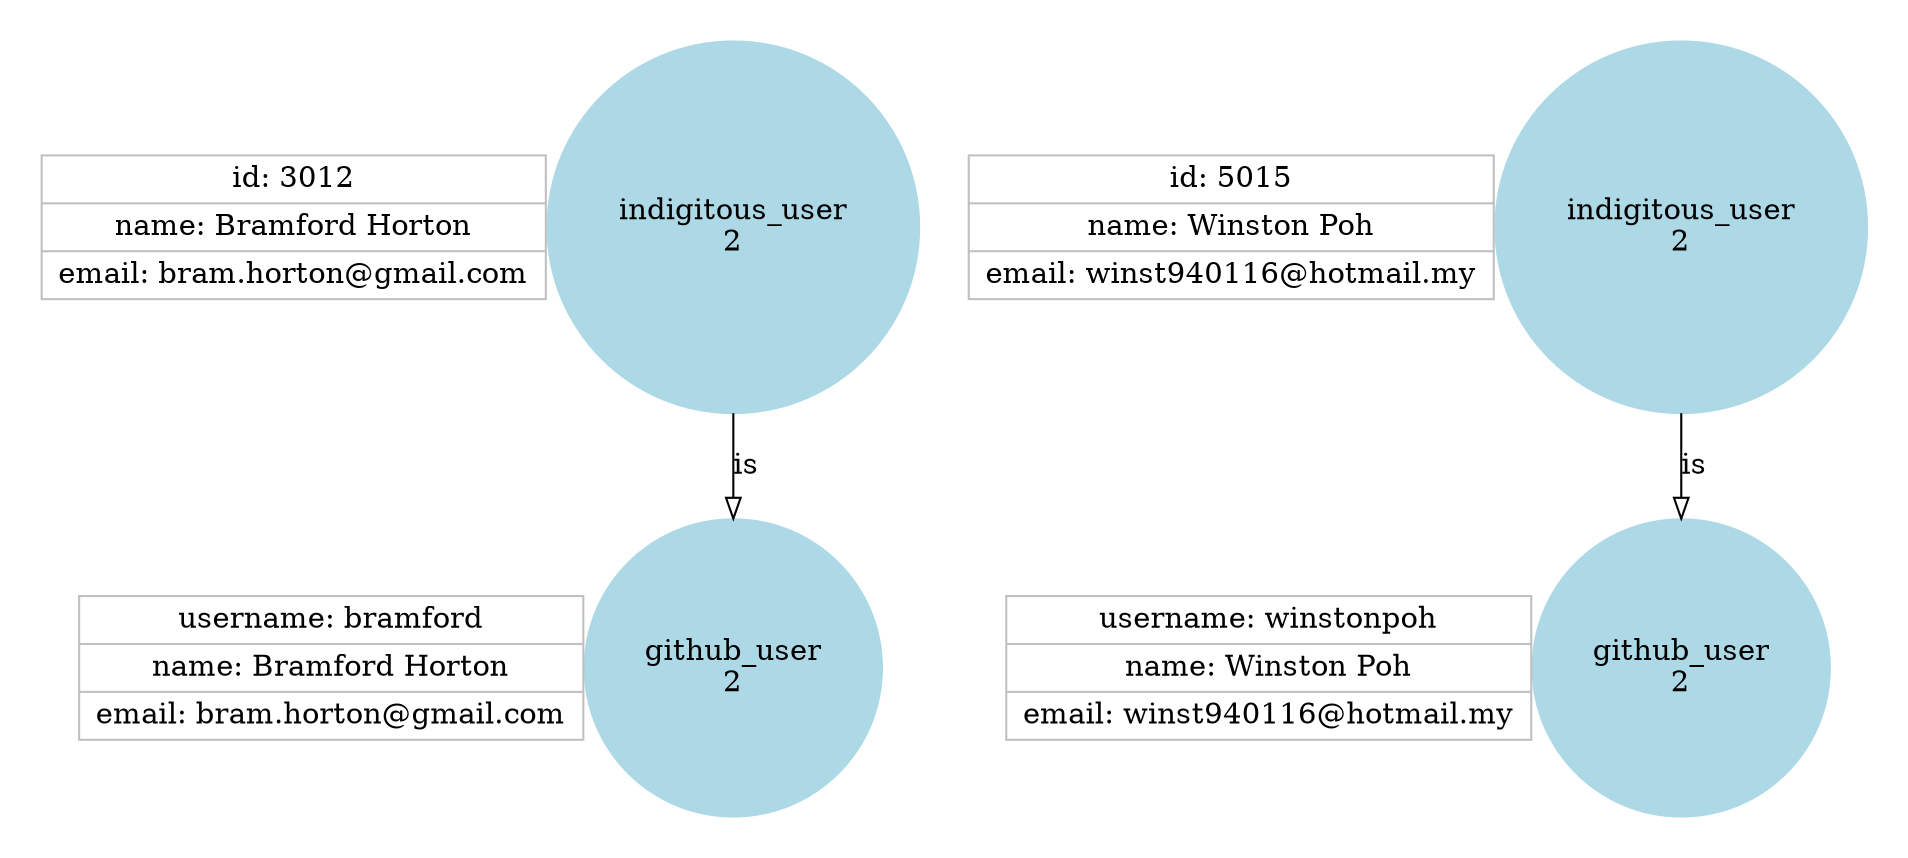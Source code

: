 
graph G {

    node [
        shape=circle
        color=grey
        fontsize=14
    ]

    graph [
        style=invis
        nodesep=0
    ]

    subgraph cluster_1000 {
        indigitous_user_bramford_horton [label="indigitous_user\n2" style=filled color=lightblue]
        indigitous_user_bramford_horton_properties [shape=record label="{id: 3012|name: Bramford Horton|email: bram.horton@gmail.com}"]
    }

    subgraph cluster_1001 {
        indigitous_user_winston_poh [label="indigitous_user\n2" style=filled color=lightblue]
        indigitous_user_winston_poh_properties [shape=record label="{id: 5015|name: Winston Poh|email: winst940116@hotmail.my}"]
    }

    subgraph cluster_2000 {
        github_user_bramford_horton [label="github_user\n2" style=filled color=lightblue]
        github_user_bramford_horton_properties [shape=record label="{username: bramford|name: Bramford Horton|email: bram.horton@gmail.com}"]
    }

    subgraph cluster_2001 {
        github_user_winston_poh [label="github_user\n2" style=filled color=lightblue]
        github_user_winston_poh_properties [shape=record label="{username: winstonpoh|name: Winston Poh|email: winst940116@hotmail.my}"]
    }

    {
        edge [
            fontsize=14
            dir=forward
        ]

        indigitous_user_bramford_horton -- github_user_bramford_horton [label="is" arrowhead=empty]
        indigitous_user_winston_poh -- github_user_winston_poh [label="is" arrowhead=empty]
    }
}
